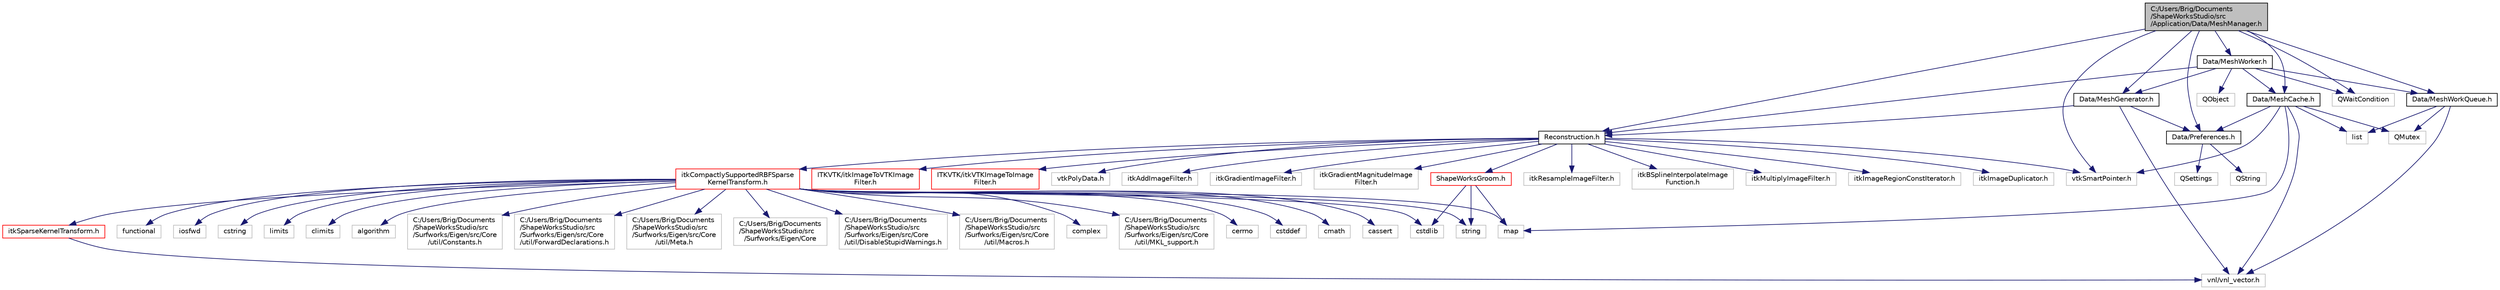 digraph "C:/Users/Brig/Documents/ShapeWorksStudio/src/Application/Data/MeshManager.h"
{
  edge [fontname="Helvetica",fontsize="10",labelfontname="Helvetica",labelfontsize="10"];
  node [fontname="Helvetica",fontsize="10",shape=record];
  Node1 [label="C:/Users/Brig/Documents\l/ShapeWorksStudio/src\l/Application/Data/MeshManager.h",height=0.2,width=0.4,color="black", fillcolor="grey75", style="filled", fontcolor="black"];
  Node1 -> Node2 [color="midnightblue",fontsize="10",style="solid",fontname="Helvetica"];
  Node2 [label="vtkSmartPointer.h",height=0.2,width=0.4,color="grey75", fillcolor="white", style="filled"];
  Node1 -> Node3 [color="midnightblue",fontsize="10",style="solid",fontname="Helvetica"];
  Node3 [label="QWaitCondition",height=0.2,width=0.4,color="grey75", fillcolor="white", style="filled"];
  Node1 -> Node4 [color="midnightblue",fontsize="10",style="solid",fontname="Helvetica"];
  Node4 [label="Data/MeshCache.h",height=0.2,width=0.4,color="black", fillcolor="white", style="filled",URL="$_mesh_cache_8h.html",tooltip="Thread safe cache for meshes index by shape. "];
  Node4 -> Node5 [color="midnightblue",fontsize="10",style="solid",fontname="Helvetica"];
  Node5 [label="list",height=0.2,width=0.4,color="grey75", fillcolor="white", style="filled"];
  Node4 -> Node6 [color="midnightblue",fontsize="10",style="solid",fontname="Helvetica"];
  Node6 [label="map",height=0.2,width=0.4,color="grey75", fillcolor="white", style="filled"];
  Node4 -> Node7 [color="midnightblue",fontsize="10",style="solid",fontname="Helvetica"];
  Node7 [label="QMutex",height=0.2,width=0.4,color="grey75", fillcolor="white", style="filled"];
  Node4 -> Node2 [color="midnightblue",fontsize="10",style="solid",fontname="Helvetica"];
  Node4 -> Node8 [color="midnightblue",fontsize="10",style="solid",fontname="Helvetica"];
  Node8 [label="vnl/vnl_vector.h",height=0.2,width=0.4,color="grey75", fillcolor="white", style="filled"];
  Node4 -> Node9 [color="midnightblue",fontsize="10",style="solid",fontname="Helvetica"];
  Node9 [label="Data/Preferences.h",height=0.2,width=0.4,color="black", fillcolor="white", style="filled",URL="$_preferences_8h_source.html"];
  Node9 -> Node10 [color="midnightblue",fontsize="10",style="solid",fontname="Helvetica"];
  Node10 [label="QSettings",height=0.2,width=0.4,color="grey75", fillcolor="white", style="filled"];
  Node9 -> Node11 [color="midnightblue",fontsize="10",style="solid",fontname="Helvetica"];
  Node11 [label="QString",height=0.2,width=0.4,color="grey75", fillcolor="white", style="filled"];
  Node1 -> Node12 [color="midnightblue",fontsize="10",style="solid",fontname="Helvetica"];
  Node12 [label="Data/MeshGenerator.h",height=0.2,width=0.4,color="black", fillcolor="white", style="filled",URL="$_mesh_generator_8h.html",tooltip="Mesh generation. "];
  Node12 -> Node8 [color="midnightblue",fontsize="10",style="solid",fontname="Helvetica"];
  Node12 -> Node13 [color="midnightblue",fontsize="10",style="solid",fontname="Helvetica"];
  Node13 [label="Reconstruction.h",height=0.2,width=0.4,color="black", fillcolor="white", style="filled",URL="$_reconstruction_8h_source.html"];
  Node13 -> Node14 [color="midnightblue",fontsize="10",style="solid",fontname="Helvetica"];
  Node14 [label="itkCompactlySupportedRBFSparse\lKernelTransform.h",height=0.2,width=0.4,color="red", fillcolor="white", style="filled",URL="$itk_compactly_supported_r_b_f_sparse_kernel_transform_8h_source.html"];
  Node14 -> Node15 [color="midnightblue",fontsize="10",style="solid",fontname="Helvetica"];
  Node15 [label="itkSparseKernelTransform.h",height=0.2,width=0.4,color="red", fillcolor="white", style="filled",URL="$itk_sparse_kernel_transform_8h_source.html"];
  Node15 -> Node8 [color="midnightblue",fontsize="10",style="solid",fontname="Helvetica"];
  Node14 -> Node16 [color="midnightblue",fontsize="10",style="solid",fontname="Helvetica"];
  Node16 [label="C:/Users/Brig/Documents\l/ShapeWorksStudio/src\l/Surfworks/Eigen/Core",height=0.2,width=0.4,color="grey75", fillcolor="white", style="filled"];
  Node14 -> Node17 [color="midnightblue",fontsize="10",style="solid",fontname="Helvetica"];
  Node17 [label="C:/Users/Brig/Documents\l/ShapeWorksStudio/src\l/Surfworks/Eigen/src/Core\l/util/DisableStupidWarnings.h",height=0.2,width=0.4,color="grey75", fillcolor="white", style="filled"];
  Node14 -> Node18 [color="midnightblue",fontsize="10",style="solid",fontname="Helvetica"];
  Node18 [label="C:/Users/Brig/Documents\l/ShapeWorksStudio/src\l/Surfworks/Eigen/src/Core\l/util/Macros.h",height=0.2,width=0.4,color="grey75", fillcolor="white", style="filled"];
  Node14 -> Node19 [color="midnightblue",fontsize="10",style="solid",fontname="Helvetica"];
  Node19 [label="complex",height=0.2,width=0.4,color="grey75", fillcolor="white", style="filled"];
  Node14 -> Node20 [color="midnightblue",fontsize="10",style="solid",fontname="Helvetica"];
  Node20 [label="C:/Users/Brig/Documents\l/ShapeWorksStudio/src\l/Surfworks/Eigen/src/Core\l/util/MKL_support.h",height=0.2,width=0.4,color="grey75", fillcolor="white", style="filled"];
  Node14 -> Node21 [color="midnightblue",fontsize="10",style="solid",fontname="Helvetica"];
  Node21 [label="cerrno",height=0.2,width=0.4,color="grey75", fillcolor="white", style="filled"];
  Node14 -> Node22 [color="midnightblue",fontsize="10",style="solid",fontname="Helvetica"];
  Node22 [label="cstddef",height=0.2,width=0.4,color="grey75", fillcolor="white", style="filled"];
  Node14 -> Node23 [color="midnightblue",fontsize="10",style="solid",fontname="Helvetica"];
  Node23 [label="cstdlib",height=0.2,width=0.4,color="grey75", fillcolor="white", style="filled"];
  Node14 -> Node24 [color="midnightblue",fontsize="10",style="solid",fontname="Helvetica"];
  Node24 [label="cmath",height=0.2,width=0.4,color="grey75", fillcolor="white", style="filled"];
  Node14 -> Node25 [color="midnightblue",fontsize="10",style="solid",fontname="Helvetica"];
  Node25 [label="cassert",height=0.2,width=0.4,color="grey75", fillcolor="white", style="filled"];
  Node14 -> Node26 [color="midnightblue",fontsize="10",style="solid",fontname="Helvetica"];
  Node26 [label="functional",height=0.2,width=0.4,color="grey75", fillcolor="white", style="filled"];
  Node14 -> Node27 [color="midnightblue",fontsize="10",style="solid",fontname="Helvetica"];
  Node27 [label="iosfwd",height=0.2,width=0.4,color="grey75", fillcolor="white", style="filled"];
  Node14 -> Node28 [color="midnightblue",fontsize="10",style="solid",fontname="Helvetica"];
  Node28 [label="cstring",height=0.2,width=0.4,color="grey75", fillcolor="white", style="filled"];
  Node14 -> Node29 [color="midnightblue",fontsize="10",style="solid",fontname="Helvetica"];
  Node29 [label="string",height=0.2,width=0.4,color="grey75", fillcolor="white", style="filled"];
  Node14 -> Node30 [color="midnightblue",fontsize="10",style="solid",fontname="Helvetica"];
  Node30 [label="limits",height=0.2,width=0.4,color="grey75", fillcolor="white", style="filled"];
  Node14 -> Node31 [color="midnightblue",fontsize="10",style="solid",fontname="Helvetica"];
  Node31 [label="climits",height=0.2,width=0.4,color="grey75", fillcolor="white", style="filled"];
  Node14 -> Node32 [color="midnightblue",fontsize="10",style="solid",fontname="Helvetica"];
  Node32 [label="algorithm",height=0.2,width=0.4,color="grey75", fillcolor="white", style="filled"];
  Node14 -> Node33 [color="midnightblue",fontsize="10",style="solid",fontname="Helvetica"];
  Node33 [label="C:/Users/Brig/Documents\l/ShapeWorksStudio/src\l/Surfworks/Eigen/src/Core\l/util/Constants.h",height=0.2,width=0.4,color="grey75", fillcolor="white", style="filled"];
  Node14 -> Node34 [color="midnightblue",fontsize="10",style="solid",fontname="Helvetica"];
  Node34 [label="C:/Users/Brig/Documents\l/ShapeWorksStudio/src\l/Surfworks/Eigen/src/Core\l/util/ForwardDeclarations.h",height=0.2,width=0.4,color="grey75", fillcolor="white", style="filled"];
  Node14 -> Node35 [color="midnightblue",fontsize="10",style="solid",fontname="Helvetica"];
  Node35 [label="C:/Users/Brig/Documents\l/ShapeWorksStudio/src\l/Surfworks/Eigen/src/Core\l/util/Meta.h",height=0.2,width=0.4,color="grey75", fillcolor="white", style="filled"];
  Node14 -> Node6 [color="midnightblue",fontsize="10",style="solid",fontname="Helvetica"];
  Node13 -> Node36 [color="midnightblue",fontsize="10",style="solid",fontname="Helvetica"];
  Node36 [label="ShapeWorksGroom.h",height=0.2,width=0.4,color="red", fillcolor="white", style="filled",URL="$_shape_works_groom_8h_source.html"];
  Node36 -> Node23 [color="midnightblue",fontsize="10",style="solid",fontname="Helvetica"];
  Node36 -> Node29 [color="midnightblue",fontsize="10",style="solid",fontname="Helvetica"];
  Node36 -> Node6 [color="midnightblue",fontsize="10",style="solid",fontname="Helvetica"];
  Node13 -> Node37 [color="midnightblue",fontsize="10",style="solid",fontname="Helvetica"];
  Node37 [label="ITKVTK/itkImageToVTKImage\lFilter.h",height=0.2,width=0.4,color="red", fillcolor="white", style="filled",URL="$itk_image_to_v_t_k_image_filter_8h_source.html"];
  Node13 -> Node38 [color="midnightblue",fontsize="10",style="solid",fontname="Helvetica"];
  Node38 [label="ITKVTK/itkVTKImageToImage\lFilter.h",height=0.2,width=0.4,color="red", fillcolor="white", style="filled",URL="$itk_v_t_k_image_to_image_filter_8h_source.html"];
  Node13 -> Node39 [color="midnightblue",fontsize="10",style="solid",fontname="Helvetica"];
  Node39 [label="vtkPolyData.h",height=0.2,width=0.4,color="grey75", fillcolor="white", style="filled"];
  Node13 -> Node40 [color="midnightblue",fontsize="10",style="solid",fontname="Helvetica"];
  Node40 [label="itkAddImageFilter.h",height=0.2,width=0.4,color="grey75", fillcolor="white", style="filled"];
  Node13 -> Node41 [color="midnightblue",fontsize="10",style="solid",fontname="Helvetica"];
  Node41 [label="itkGradientImageFilter.h",height=0.2,width=0.4,color="grey75", fillcolor="white", style="filled"];
  Node13 -> Node42 [color="midnightblue",fontsize="10",style="solid",fontname="Helvetica"];
  Node42 [label="itkGradientMagnitudeImage\lFilter.h",height=0.2,width=0.4,color="grey75", fillcolor="white", style="filled"];
  Node13 -> Node43 [color="midnightblue",fontsize="10",style="solid",fontname="Helvetica"];
  Node43 [label="itkResampleImageFilter.h",height=0.2,width=0.4,color="grey75", fillcolor="white", style="filled"];
  Node13 -> Node44 [color="midnightblue",fontsize="10",style="solid",fontname="Helvetica"];
  Node44 [label="itkBSplineInterpolateImage\lFunction.h",height=0.2,width=0.4,color="grey75", fillcolor="white", style="filled"];
  Node13 -> Node45 [color="midnightblue",fontsize="10",style="solid",fontname="Helvetica"];
  Node45 [label="itkMultiplyImageFilter.h",height=0.2,width=0.4,color="grey75", fillcolor="white", style="filled"];
  Node13 -> Node46 [color="midnightblue",fontsize="10",style="solid",fontname="Helvetica"];
  Node46 [label="itkImageRegionConstIterator.h",height=0.2,width=0.4,color="grey75", fillcolor="white", style="filled"];
  Node13 -> Node47 [color="midnightblue",fontsize="10",style="solid",fontname="Helvetica"];
  Node47 [label="itkImageDuplicator.h",height=0.2,width=0.4,color="grey75", fillcolor="white", style="filled"];
  Node13 -> Node2 [color="midnightblue",fontsize="10",style="solid",fontname="Helvetica"];
  Node12 -> Node9 [color="midnightblue",fontsize="10",style="solid",fontname="Helvetica"];
  Node1 -> Node48 [color="midnightblue",fontsize="10",style="solid",fontname="Helvetica"];
  Node48 [label="Data/MeshWorkQueue.h",height=0.2,width=0.4,color="black", fillcolor="white", style="filled",URL="$_mesh_work_queue_8h.html",tooltip="Provides concurrent access to a list of shapes to work needing reconstruction. "];
  Node48 -> Node5 [color="midnightblue",fontsize="10",style="solid",fontname="Helvetica"];
  Node48 -> Node7 [color="midnightblue",fontsize="10",style="solid",fontname="Helvetica"];
  Node48 -> Node8 [color="midnightblue",fontsize="10",style="solid",fontname="Helvetica"];
  Node1 -> Node49 [color="midnightblue",fontsize="10",style="solid",fontname="Helvetica"];
  Node49 [label="Data/MeshWorker.h",height=0.2,width=0.4,color="black", fillcolor="white", style="filled",URL="$_mesh_worker_8h.html",tooltip="Worker class for parallel mesh reconstruction. "];
  Node49 -> Node50 [color="midnightblue",fontsize="10",style="solid",fontname="Helvetica"];
  Node50 [label="QObject",height=0.2,width=0.4,color="grey75", fillcolor="white", style="filled"];
  Node49 -> Node3 [color="midnightblue",fontsize="10",style="solid",fontname="Helvetica"];
  Node49 -> Node48 [color="midnightblue",fontsize="10",style="solid",fontname="Helvetica"];
  Node49 -> Node4 [color="midnightblue",fontsize="10",style="solid",fontname="Helvetica"];
  Node49 -> Node12 [color="midnightblue",fontsize="10",style="solid",fontname="Helvetica"];
  Node49 -> Node13 [color="midnightblue",fontsize="10",style="solid",fontname="Helvetica"];
  Node1 -> Node9 [color="midnightblue",fontsize="10",style="solid",fontname="Helvetica"];
  Node1 -> Node13 [color="midnightblue",fontsize="10",style="solid",fontname="Helvetica"];
}
